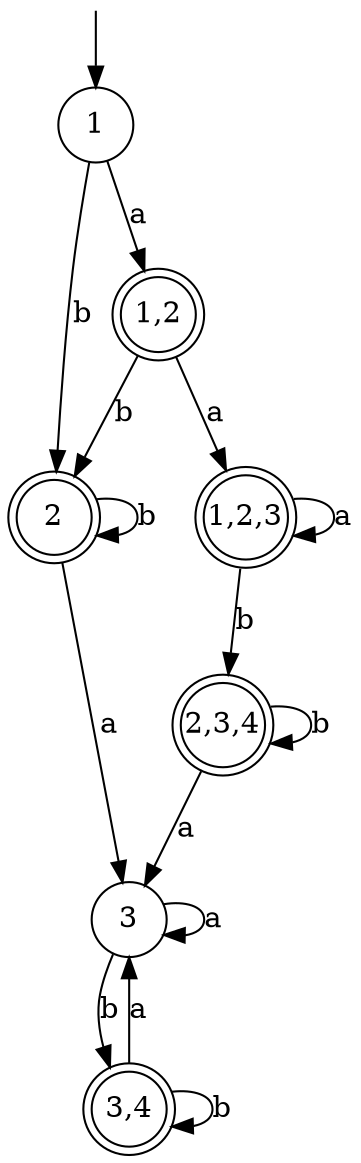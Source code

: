 graph G {
  overlap=false
  splines=true
  node[shape=none margin=0 width=0 height=0 label=""]
  0
  node[shape=doublecircle width=0.5 label="\N"]
  1[pos="" shape=circle]
  2[pos=""]
  3[pos="" shape=circle]
  4[pos="" label="1,2"]
  5[pos="" label="1,2,3"]
  6[pos="" label="2,3,4"]
  7[pos="" label="3,4"]
  
  edge[dir=forward]
  0--1
  edge[label="a"]
  1--4--5--5
  2--3--3
  6--3
  7--3
  edge[label="b"]
  1--2--2
  3--7--7
  4--2
  5--6--6
}
